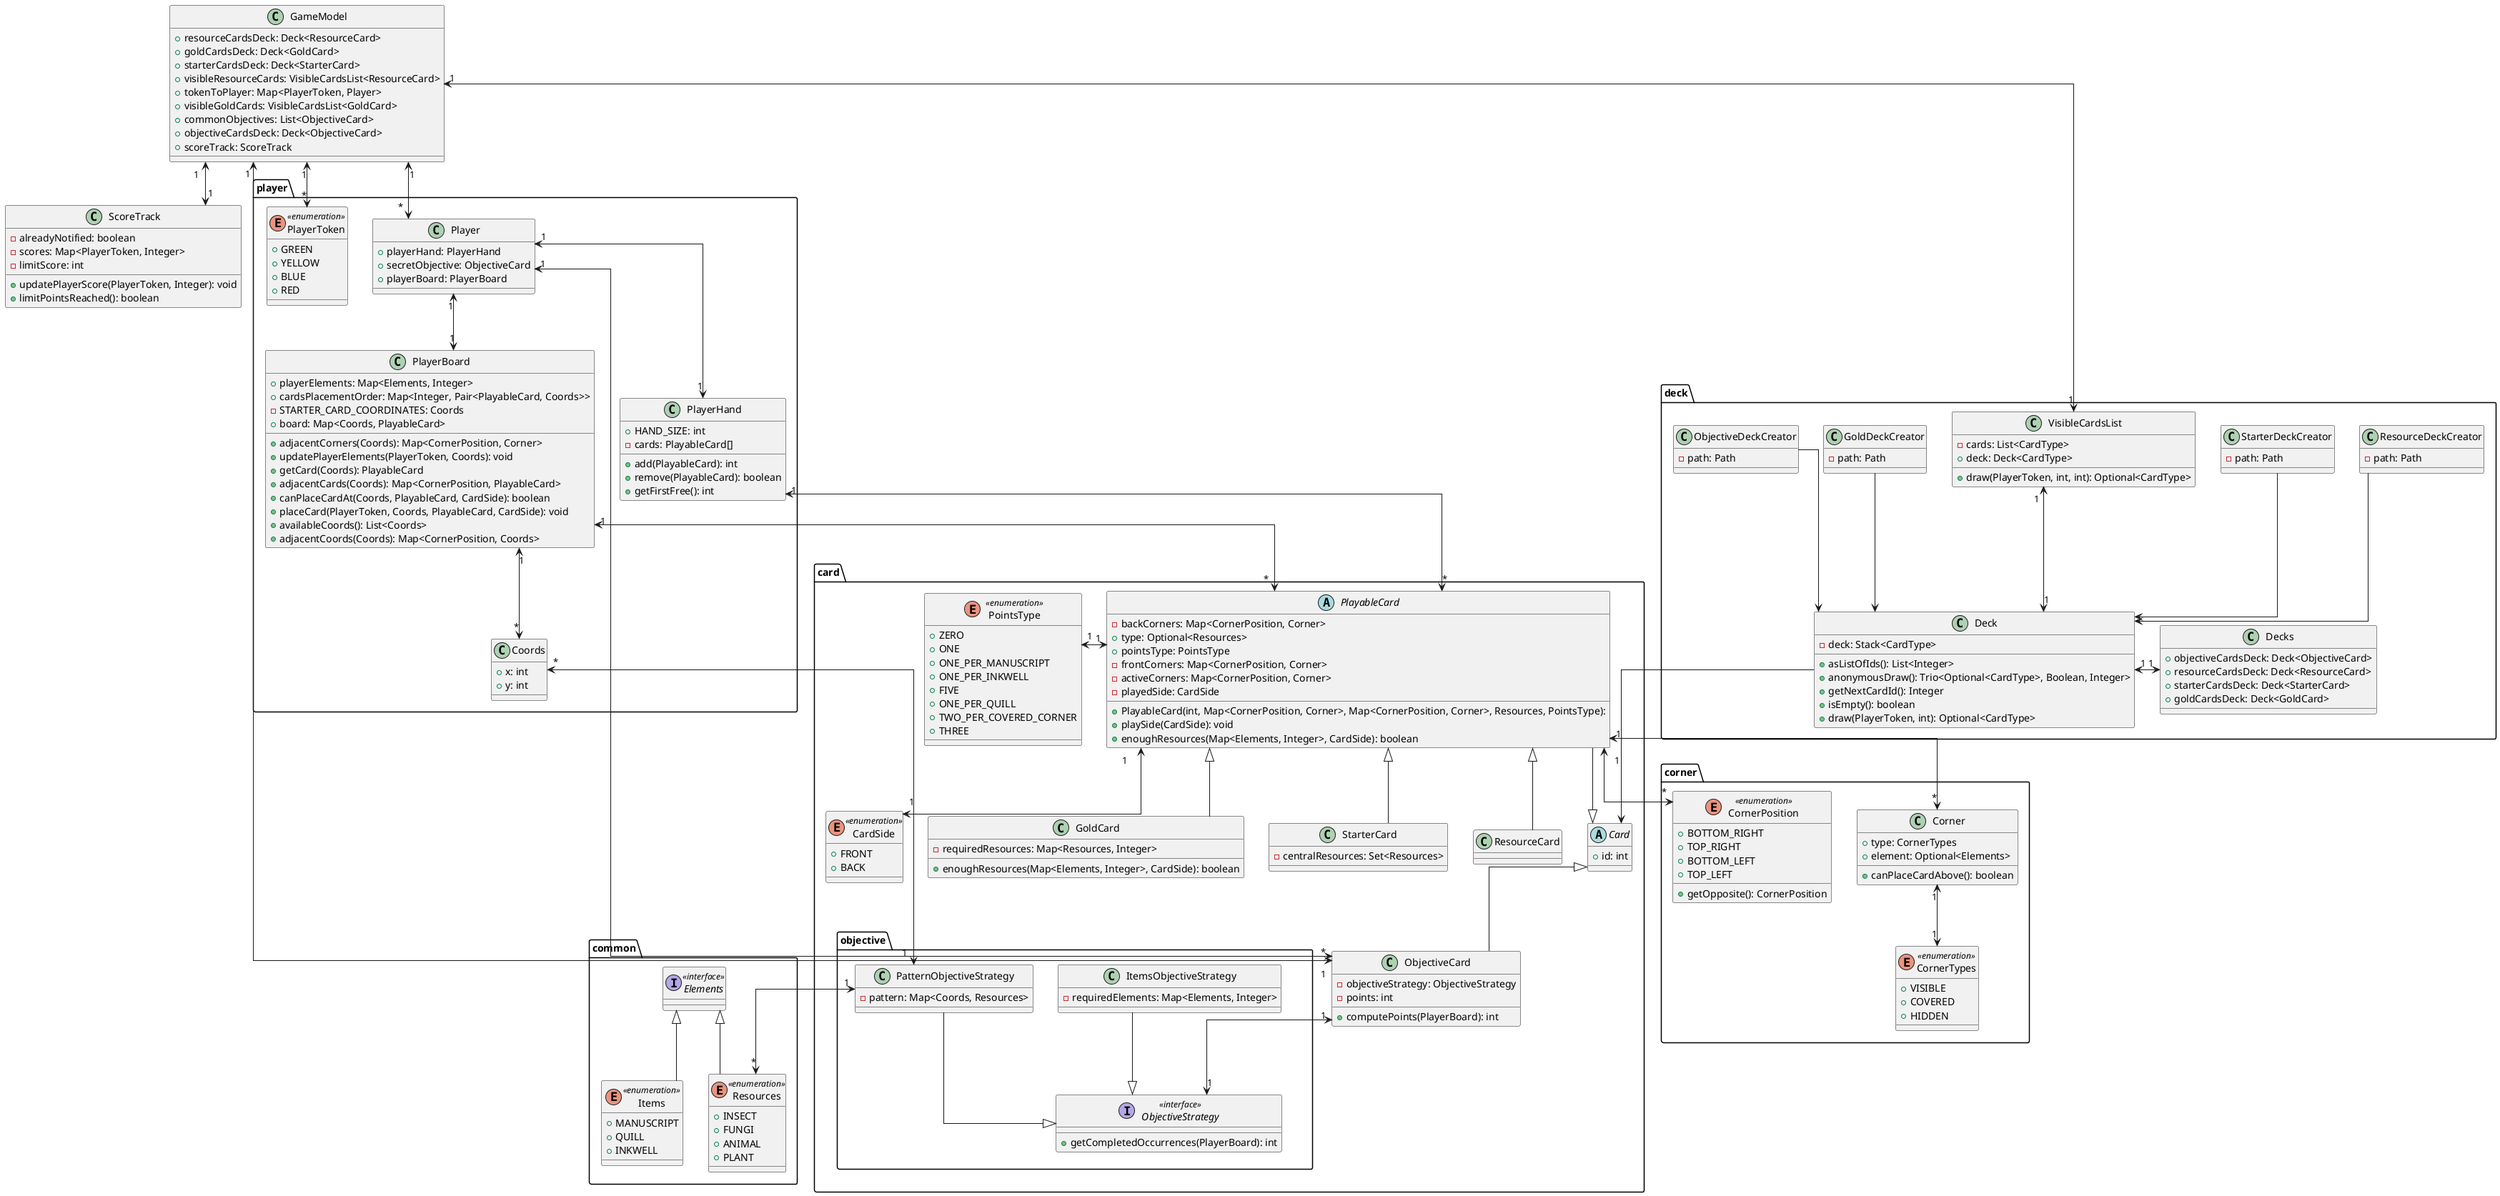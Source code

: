 @startuml


top to bottom direction
skinparam linetype ortho

package card {

    package objective {

        interface ObjectiveStrategy << interface >> {
          + getCompletedOccurrences(PlayerBoard): int
        }

        class ItemsObjectiveStrategy {
          - requiredElements: Map<Elements, Integer>
        }

        class PatternObjectiveStrategy {
          - pattern: Map<Coords, Resources>
        }
    }

    abstract class Card {
      + id: int
    }

    enum CardSide << enumeration >> {
      + FRONT
      + BACK
    }

    class ObjectiveCard {
      - objectiveStrategy: ObjectiveStrategy
      - points: int
      + computePoints(PlayerBoard): int
    }

    abstract class PlayableCard {
      + PlayableCard(int, Map<CornerPosition, Corner>, Map<CornerPosition, Corner>, Resources, PointsType):
      - backCorners: Map<CornerPosition, Corner>
      + type: Optional<Resources>
      + pointsType: PointsType
      - frontCorners: Map<CornerPosition, Corner>
      - activeCorners: Map<CornerPosition, Corner>
      - playedSide: CardSide
      + playSide(CardSide): void
      + enoughResources(Map<Elements, Integer>, CardSide): boolean
    }

    enum PointsType << enumeration >> {
      + ZERO
      + ONE
      + ONE_PER_MANUSCRIPT
      + ONE_PER_INKWELL
      + FIVE
      + ONE_PER_QUILL
      + TWO_PER_COVERED_CORNER
      + THREE
    }

    class ResourceCard {
    }

    class GoldCard {
      - requiredResources: Map<Resources, Integer>
      + enoughResources(Map<Elements, Integer>, CardSide): boolean
    }

    class StarterCard {
      - centralResources: Set<Resources>
    }
}

package common {

    interface Elements << interface >>

    enum Items << enumeration >> {
      + MANUSCRIPT
      + QUILL
      + INKWELL
    }

    enum Resources << enumeration >> {
      + INSECT
      + FUNGI
      + ANIMAL
      + PLANT
    }
}

package corner {

    class Corner {
      + type: CornerTypes
      + element: Optional<Elements>
      + canPlaceCardAbove(): boolean
    }

    enum CornerPosition << enumeration >> {
      + BOTTOM_RIGHT
      + TOP_RIGHT
      + BOTTOM_LEFT
      + TOP_LEFT
      + getOpposite(): CornerPosition
    }

    enum CornerTypes << enumeration >> {
      + VISIBLE
      + COVERED
      + HIDDEN
    }
}

package deck {

    class Deck {
      - deck: Stack<CardType>
      + asListOfIds(): List<Integer>
      + anonymousDraw(): Trio<Optional<CardType>, Boolean, Integer>
      + getNextCardId(): Integer
      + isEmpty(): boolean
      + draw(PlayerToken, int): Optional<CardType>
    }

    class Decks {
      + objectiveCardsDeck: Deck<ObjectiveCard>
      + resourceCardsDeck: Deck<ResourceCard>
      + starterCardsDeck: Deck<StarterCard>
      + goldCardsDeck: Deck<GoldCard>
    }

    class GoldDeckCreator {
      - path: Path
    }

    class ObjectiveDeckCreator {
      - path: Path
    }

    class ResourceDeckCreator {
      - path: Path
    }

    class StarterDeckCreator {
      - path: Path
    }

    class VisibleCardsList {
      - cards: List<CardType>
      + deck: Deck<CardType>
      + draw(PlayerToken, int, int): Optional<CardType>
    }
}

package player {

    class Coords {
      + x: int
      + y: int
    }

    class Player {
      + playerHand: PlayerHand
      + secretObjective: ObjectiveCard
      + playerBoard: PlayerBoard
    }

    class PlayerBoard {
      + playerElements: Map<Elements, Integer>
      + cardsPlacementOrder: Map<Integer, Pair<PlayableCard, Coords>>
      - STARTER_CARD_COORDINATES: Coords
      + board: Map<Coords, PlayableCard>
      + adjacentCorners(Coords): Map<CornerPosition, Corner>
      + updatePlayerElements(PlayerToken, Coords): void
      + getCard(Coords): PlayableCard
      + adjacentCards(Coords): Map<CornerPosition, PlayableCard>
      + canPlaceCardAt(Coords, PlayableCard, CardSide): boolean
      + placeCard(PlayerToken, Coords, PlayableCard, CardSide): void
      + availableCoords(): List<Coords>
      + adjacentCoords(Coords): Map<CornerPosition, Coords>
    }

    class PlayerHand {
      + HAND_SIZE: int
      - cards: PlayableCard[]
      + add(PlayableCard): int
      + remove(PlayableCard): boolean
      + getFirstFree(): int
    }

    enum PlayerToken << enumeration >> {
      + GREEN
      + YELLOW
      + BLUE
      + RED
    }
}

class GameModel {
  + resourceCardsDeck: Deck<ResourceCard>
  + goldCardsDeck: Deck<GoldCard>
  + starterCardsDeck: Deck<StarterCard>
  + visibleResourceCards: VisibleCardsList<ResourceCard>
  + tokenToPlayer: Map<PlayerToken, Player>
  + visibleGoldCards: VisibleCardsList<GoldCard>
  + commonObjectives: List<ObjectiveCard>
  + objectiveCardsDeck: Deck<ObjectiveCard>
  + scoreTrack: ScoreTrack
}

class ScoreTrack {
  - alreadyNotified: boolean
  - scores: Map<PlayerToken, Integer>
  - limitScore: int
  + updatePlayerScore(PlayerToken, Integer): void
  + limitPointsReached(): boolean
}


GameModel                "1" <--> "\n*" ObjectiveCard
GameModel                "1" <--> "\n*" Player
GameModel                "1" <--> "\n*" PlayerToken
GameModel                "1" <--> "\n1" ScoreTrack
GameModel                "1" <--> "\n1" VisibleCardsList

ResourceCard              --^  PlayableCard
PlayableCard              --^  Card
PlayableCard             "1" <--> "\n1" CardSide
PlayableCard             "1" <--> "\n*" Corner
PlayableCard             "1" <--> "\n*" CornerPosition
PlayableCard             "1" <--> "\n1" PointsType
GoldCard                  --^  PlayableCard
StarterCard               --^  PlayableCard
ObjectiveCard             --^  Card
ObjectiveCard            "1" <--> "\n1" ObjectiveStrategy

PlayableCard -[hidden]u- Card
ObjectiveCard -[hidden]u- Card
GoldCard  -[hidden]u- PlayableCard
ResourceCard  -[hidden]u- PlayableCard
StarterCard  -[hidden]u- PlayableCard
PointsType -[hidden]r- PlayableCard
CardSide -[hidden]u- PointsType
ObjectiveCard -[hidden]r- objective


Items                     --^  Elements
Resources                 --^  Elements
Items                  <-[hidden]u- Elements
Resources              <-[hidden]u- Elements

ObjectiveDeckCreator      -->  Deck
GoldDeckCreator           -->  Deck
ResourceDeckCreator       -->  Deck
StarterDeckCreator        -->  Deck

Deck                      --d>  Card
Decks                    "1" <--l> "\n1" Deck
VisibleCardsList         "1" <--> "\n1" Deck

ItemsObjectiveStrategy    --^  ObjectiveStrategy
PatternObjectiveStrategy  --^  ObjectiveStrategy
PatternObjectiveStrategy "1" <--> "\n*" Coords
PatternObjectiveStrategy "1" <--> "\n*" Resources

Corner                   "1" <--> "\n1" CornerTypes

Player                   "1" <--> "\n1" ObjectiveCard
Player                   "1" <--> "\n1" PlayerBoard
Player                   "1" <--> "\n1" PlayerHand

PlayerBoard              "1" <--> "\n*" Coords
PlayerBoard              "1" <--> "\n*" PlayableCard
PlayerHand               "1" <--> "\n*" PlayableCard


@enduml
